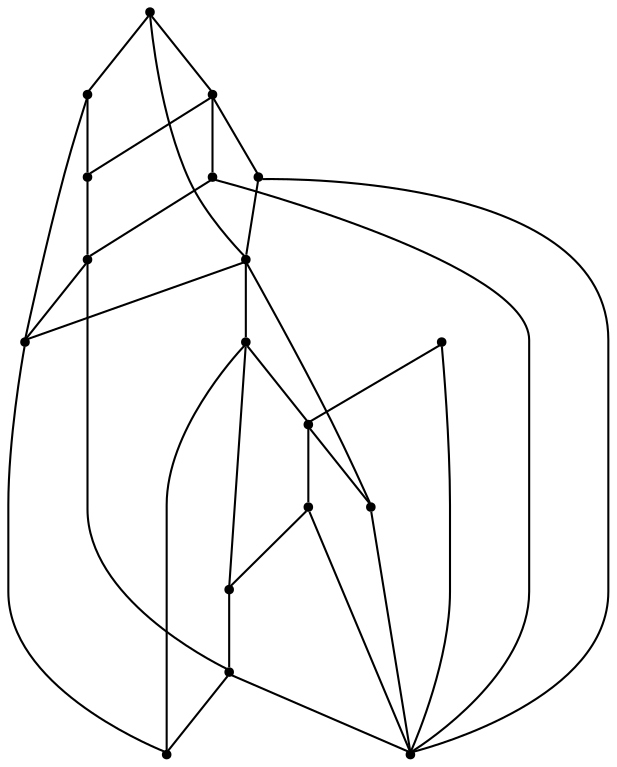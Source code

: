 graph {
  node [shape=point,comment="{\"directed\":false,\"doi\":\"10.1007/978-3-540-70904-6_23\",\"figure\":\"2 (1)\"}"]

  v0 [pos="492.95420603197675,1351.3791861357513"]
  v1 [pos="492.0071266351744,1056.0749513131605"]
  v2 [pos="460.2220680414244,1256.5375151457613"]
  v3 [pos="457.7768055050872,1152.641691984954"]
  v4 [pos="438.21483239462214,1186.8666790149832"]
  v5 [pos="407.65081531613373,1261.4250324390555"]
  v6 [pos="402.76242051235465,1179.5333367806898"]
  v7 [pos="396.6487713481105,1108.6375059904879"]
  v8 [pos="372.19840343386625,1136.7499810677991"]
  v9 [pos="358.75006359011627,1163.6416576526785"]
  v10 [pos="339.69236010174416,1193.9833464445894"]
  v11 [pos="326.77746184593025,1316.3083535653577"]
  v12 [pos="318.40505995639535,1114.749986154062"]
  v13 [pos="310.67445721293603,1245.3958334746187"]
  v14 [pos="280.50635219840115,1148.9750049732352"]
  v15 [pos="237.33998228561046,1225.7583123666273"]
  v16 [pos="196.8751430777616,1350.6541711312757"]
  v17 [pos="196.1500249818314,1056.0749831023043"]

  v16 -- v0 [id="-3",pos="196.8751430777616,1350.6541711312757 492.95420603197675,1351.3791861357513 492.95420603197675,1351.3791861357513 492.95420603197675,1351.3791861357513"]
  v16 -- v17 [id="-4",pos="196.8751430777616,1350.6541711312757 196.1500249818314,1056.0749831023043 196.1500249818314,1056.0749831023043 196.1500249818314,1056.0749831023043"]
  v17 -- v1 [id="-5",pos="196.1500249818314,1056.0749831023043 492.0071266351744,1056.0749513131605 492.0071266351744,1056.0749513131605 492.0071266351744,1056.0749513131605"]
  v16 -- v15 [id="-6",pos="196.8751430777616,1350.6541711312757 199.72466388081395,1340.016728860361 199.72466388081395,1340.016728860361 199.72466388081395,1340.016728860361 202.90855741279069,1327.5583090605562 209.27640806686045,1302.641723774098 216.28187681686046,1281.1250510039156 223.28734556686047,1259.6083782337332 230.9304324127907,1241.4875489694105 234.74781068313953,1232.4249726754651 235.9420529387718,1229.594268622222 236.3898937846339,1228.5327546022559 237.33998228561046,1225.7583123666273"]
  v17 -- v14 [id="-7",pos="196.1500249818314,1056.0749831023043 205.90498728197673,1065.112477761728 205.90498728197673,1065.112477761728 205.90498728197673,1065.112477761728 215.31085574127906,1074.6375225208426 234.11852289244186,1093.6832887155042 247.7419422238372,1109.2333934925223 261.36529796511627,1124.7833711129651 269.808539244186,1136.837560159189 274.0259629360465,1142.8666891875093 280.50635219840115,1148.9750049732352 280.50635219840115,1148.9750049732352 280.50635219840115,1148.9750049732352"]
  v14 -- v10 [id="-8",pos="280.50635219840115,1148.9750049732352 286.76586119186044,1154.1541240833426 286.76586119186044,1154.1541240833426 286.76586119186044,1154.1541240833426 292.5502725290698,1157.650039814137 304.12742550872093,1164.6416169625745 313.8917514534884,1171.7541200143323 323.6602107558139,1178.8666230660901 331.6158430232558,1186.1000520211683 339.69236010174416,1193.9833464445894"]
  v11 -- v16 [id="-11",pos="326.77746184593025,1316.3083535653577 316.5171965843023,1317.049962502939 316.5171965843023,1317.049962502939 316.5171965843023,1317.049962502939 307.2654705668605,1318.5333711129651 288.7578851744186,1321.5000611764417 272.19647529069766,1325.0125072620535 255.63506540697674,1328.5249533476656 241.01150072674417,1332.5832826119886 228.61333575581395,1336.9541627389417 216.215234375,1341.3250428658948 206.03413880813955,1346.0083466989026 196.8751430777616,1350.6541711312757"]
  v12 -- v1 [id="-12",pos="318.40505995639535,1114.749986154062 331.6158430232558,1106.0582938017671 331.6158430232558,1106.0582938017671 331.6158430232558,1106.0582938017671 343.1888626453488,1101.2375337106214 366.33897165697675,1091.591690204762 389.4849473110465,1083.5166118763113 412.6351199127907,1075.4416607044363 435.7852289244186,1068.9292095325613 452.66338117732556,1064.5916444283948 469.5456667877907,1060.2500103138113 480.15179869186045,1058.0791932565198 485.4569949127907,1056.9958192330823 492.0071266351744,1056.0749513131605 492.0071266351744,1056.0749513131605 492.0071266351744,1056.0749513131605"]
  v11 -- v5 [id="-13",pos="326.77746184593025,1316.3083535653577 335.5457757994186,1309.1333212675875 335.5457757994186,1309.1333212675875 335.5457757994186,1309.1333212675875 342.2594930959302,1303.7917278431082 355.6911882267442,1293.112482847991 368.44768350290695,1284.5666708769625 381.20424236918603,1276.020858905934 393.2939952761628,1269.6125489694105 399.33677325581397,1266.408330422861 407.65081531613373,1261.4250324390555 407.65081531613373,1261.4250324390555 407.65081531613373,1261.4250324390555"]
  v7 -- v1 [id="-19",pos="396.6487713481105,1108.6375059904879 405.59213299418604,1103.5124920032645 405.59213299418604,1103.5124920032645 405.59213299418604,1103.5124920032645 413.2977289244186,1100.3750306588636 428.70892078488373,1094.0957846464937 444.11591569767444,1086.037490986012 459.52717114825583,1077.975001158538 474.9383630087209,1068.1333365263765 482.63976199127904,1063.2125042102957 492.0071266351744,1056.0749513131605 492.0071266351744,1056.0749513131605 492.0071266351744,1056.0749513131605"]
  v5 -- v10 [id="-22",pos="407.65081531613373,1261.4250324390555 400.2160973837209,1256.3750408313895 400.2160973837209,1256.3750408313895 400.2160973837209,1256.3750408313895 395.0317859738372,1251.4333548369234 384.66322674418603,1241.549982847991 373.8111918604651,1230.5791678252046 362.9633539244186,1219.6125489694105 351.62790697674416,1207.5541637561942 345.9643804505814,1201.529230894866 339.69236010174416,1193.9833464445894 339.69236010174416,1193.9833464445894 339.69236010174416,1193.9833464445894"]
  v5 -- v6 [id="-23",pos="407.65081531613373,1261.4250324390555 405.88382085755813,1253.6041718942151 405.88382085755813,1253.6041718942151 405.88382085755813,1253.6041718942151 404.91699672965115,1246.612467589202 402.99161518895346,1232.6291861357515 402.14561228197675,1219.2500255726004 401.3038063226744,1205.8666688424573 401.5455123546512,1193.0916291696058 401.66220021802326,1186.6999767444754 402.76242051235465,1179.5333367806898 402.76242051235465,1179.5333367806898 402.76242051235465,1179.5333367806898"]
  v4 -- v7 [id="-24",pos="438.21483239462214,1186.8666790149832 435.0642441860465,1179.108347716155 435.0642441860465,1179.108347716155 435.0642441860465,1179.108347716155 432.89302325581394,1174.287460468434 428.5505178052326,1164.6416169625745 422.1618731831395,1152.4666291696058 415.7731649709302,1140.291641376637 407.3299236918605,1125.5833131295667 403.1083030523256,1118.233281594736 396.6487713481105,1108.6375059904879 396.6487713481105,1108.6375059904879 396.6487713481105,1108.6375059904879"]
  v2 -- v1 [id="-26",pos="460.2220680414244,1256.5375151457613 463.94878270348835,1242.7541556181734 463.94878270348835,1242.7541556181734 463.94878270348835,1242.7541556181734 466.30339752906974,1231.3124797962332 471.00429687499997,1208.4333243193453 474.7674963662791,1185.7124787789808 478.52649890988374,1162.9875642281995 481.3478651889535,1140.4250286243582 483.85668604651164,1119.2666830839937 486.3654433139535,1098.1125337106214 488.5575218023256,1078.3666434111421 489.65356104651164,1068.4916637561942 492.0071266351744,1056.0749513131605 492.0071266351744,1056.0749513131605 492.0071266351744,1056.0749513131605"]
  v0 -- v5 [id="-27",pos="492.95420603197675,1351.3791861357513 485.4569949127907,1344.0083009225355 485.4569949127907,1344.0083009225355 485.4569949127907,1344.0083009225355 479.43087754360465,1337.0207927845145 467.37024890988374,1323.037511331064 453.38849927325583,1308.3291830839937 439.4025526889535,1293.6250510039156 423.48709120639535,1278.1958721302176 415.5314589389535,1270.4791210315848 407.5716297238372,1262.7666932565198 415.5314589389535,1270.4791210315848 415.5314589389535,1270.4791210315848 407.65081531613373,1261.4250324390555 407.65081531613373,1261.4250324390555 407.65081531613373,1261.4250324390555"]
  v11 -- v13 [id="-29",pos="326.77746184593025,1316.3083535653577 326.5524164244186,1308.6583914580171 326.5524164244186,1308.6583914580171 326.5524164244186,1308.6583914580171 325.20214389534885,1301.1749726754651 322.5016624273256,1286.2041932565198 319.8803506540698,1274.7458599231863 317.2631722383721,1263.283330422861 314.7252271075581,1255.333374164723 313.4541242732558,1251.358332457366 310.67445721293603,1245.3958334746187 310.67445721293603,1245.3958334746187 310.67445721293603,1245.3958334746187"]
  v12 -- v9 [id="-33",pos="318.40505995639535,1114.749986154062 322.9350926598837,1120.7625530384207 322.9350926598837,1120.7625530384207 322.9350926598837,1120.7625530384207 326.5524164244186,1125.5833131295667 333.78706395348837,1135.229156635426 340.2966569767442,1143.1833090605562 346.8061864098837,1151.1416576526785 352.59473110465115,1157.4083151640718 358.75006359011627,1163.6416576526785"]
  v14 -- v12 [id="-39",pos="280.50635219840115,1148.9750049732352 285.31556140988374,1143.666631204111 290.3831849563953,1137.3999736927176 296.5301871366279,1131.612442157887 302.6813226744186,1125.8250377796317 309.91597020348837,1120.5208283883558 318.40505995639535,1114.749986154062"]
  v13 -- v15 [id="-44",pos="310.67445721293603,1245.3958334746187 301.2935319767442,1243.587539814137 292.3293604651163,1239.8708802682386 280.8272438226744,1236.1542207223401 269.3209302325581,1232.4375611764417 255.2766715116279,1228.716705463551 248.25454215116278,1226.8625082793062 237.33998228561046,1225.7583123666273 237.33998228561046,1225.7583123666273 237.33998228561046,1225.7583123666273"]
  v13 -- v10 [id="-47",pos="310.67445721293603,1245.3958334746187 314.81692405523256,1236.8333639921968 318.53840843023255,1227.962539814137 322.93922601744185,1219.729151549163 327.335910247093,1211.4958904407645 332.4118640988372,1203.8916729114676 334.9498092296512,1200.091725808603 339.69236010174416,1193.9833464445894 339.69236010174416,1193.9833464445894 339.69236010174416,1193.9833464445894"]
  v15 -- v14 [id="-48",pos="237.33998228561046,1225.7583123666273 240.9406613372093,1217.1458385608817 240.9406613372093,1217.1458385608817 240.9406613372093,1217.1458385608817 243.69118822674417,1211.3041383248792 249.18804505813952,1199.6208650094495 256.13933502906974,1187.7167207223401 263.090625,1175.812449278655 271.49634811046514,1163.6791688424573 275.6971111918605,1157.6167247913504 279.9020712209302,1151.549957416676 275.6971111918605,1157.6167247913504 275.6971111918605,1157.6167247913504 280.50635219840115,1148.9750049732352 280.50635219840115,1148.9750049732352 280.50635219840115,1148.9750049732352"]
  v10 -- v9 [id="-62",pos="339.69236010174416,1193.9833464445894 343.6722747093023,1186.3416495146578 347.0478924418605,1180.0707958362723 349.9400981104651,1175.3708344918714 352.8323037790698,1170.6708731474703 355.24523074127904,1167.5332846464937 358.75006359011627,1163.6416576526785"]
  v9 -- v6 [id="-68",pos="358.75006359011627,1163.6416576526785 364.8928688226744,1165.3666637561942 370.6772801598837,1167.0541586699312 377.79110646802326,1169.704228860361 384.9049327761628,1172.3583680612073 393.34397710755815,1175.9708863717542 402.76242051235465,1179.5333367806898"]
  v8 -- v12 [id="-71",pos="372.19840343386625,1136.7499810677991 364.8928688226744,1131.854166807952 357.6540243459302,1126.791682066741 349.4566860465116,1123.0541688424573 341.2592841569767,1119.3166556181734 332.0992550872093,1116.908310077809 327.51510719476744,1115.6999411406343 318.40505995639535,1114.749986154062 318.40505995639535,1114.749986154062 318.40505995639535,1114.749986154062"]
  v7 -- v8 [id="-75",pos="396.6487713481105,1108.6375059904879 390.21006540697675,1114.7374930205171 385.87175690406974,1119.3166556181734 382.25443313953485,1123.779215636077 378.637109375,1128.237452330413 375.74070675872093,1132.5750174345796 372.19840343386625,1136.7499810677991"]
  v8 -- v6 [id="-76",pos="372.19840343386625,1136.7499810677991 376.9493005087209,1141.9791362903738 381.7710210755814,1147.0416210315848 386.47185683139537,1153.5500031930433 391.1727561773256,1160.0583853545015 395.75696765988374,1168.0166067900484 398.04487645348837,1171.991648497405 402.76242051235465,1179.5333367806898 402.76242051235465,1179.5333367806898 402.76242051235465,1179.5333367806898"]
  v6 -- v4 [id="-94",pos="402.76242051235465,1179.5333367806898 411.18901707848835,1180.0707958362723 417.70267986918606,1181.2749686064546 423.2453851744186,1182.6041362903738 428.79228742732556,1183.929107807301 433.37643531976744,1185.3750052275484 438.21483239462214,1186.8666790149832"]
  v5 -- v2 [id="-96",pos="407.65081531613373,1261.4250324390555 418.1819585755814,1259.6333009225355 428.0671057412791,1257.9458060087984 436.8687409156977,1257.2208863717542 445.6703760901163,1256.5000357451265 453.38849927325583,1256.7375642281995 460.2220680414244,1256.5375151457613"]
  v3 -- v1 [id="-99",pos="457.7768055050872,1152.641691984954 459.8605105377907,1142.279225808603 459.8605105377907,1142.279225808603 459.8605105377907,1142.279225808603 461.3108103197674,1135.1667227568453 464.2030159883721,1120.9417166533296 469.50814861918604,1105.8750611764417 474.81334484011626,1090.808278542978 482.5272710755814,1074.8957775257254 486.39049781976746,1066.9375560901785 492.0071266351744,1056.0749513131605 492.0071266351744,1056.0749513131605 492.0071266351744,1056.0749513131605"]
  v4 -- v2 [id="-106",pos="438.21483239462214,1186.8666790149832 441.3320675872093,1198.3916423938895 444.7077489098837,1209.966705463551 448.3250726744186,1221.5374452096448 451.9423964389535,1233.108312112314 455.8014262354651,1244.6833751819754 457.7268077761628,1250.4707795602308 460.2220680414244,1256.5375151457613 460.2220680414244,1256.5375151457613 460.2220680414244,1256.5375151457613"]
  v3 -- v4 [id="-110",pos="457.7768055050872,1152.641691984954 452.1841024709302,1158.8542125843192 449.0460574127907,1164.1582948190198 446.39136082848836,1169.5833029570406 443.74086119186046,1175.0083110950613 441.5696402616279,1180.554117979827 438.21483239462214,1186.8666790149832"]
  v0 -- v1 [id="-116",pos="492.95420603197675,1351.3791861357513 492.0071266351744,1056.0749513131605 492.0071266351744,1056.0749513131605 492.0071266351744,1056.0749513131605"]
}